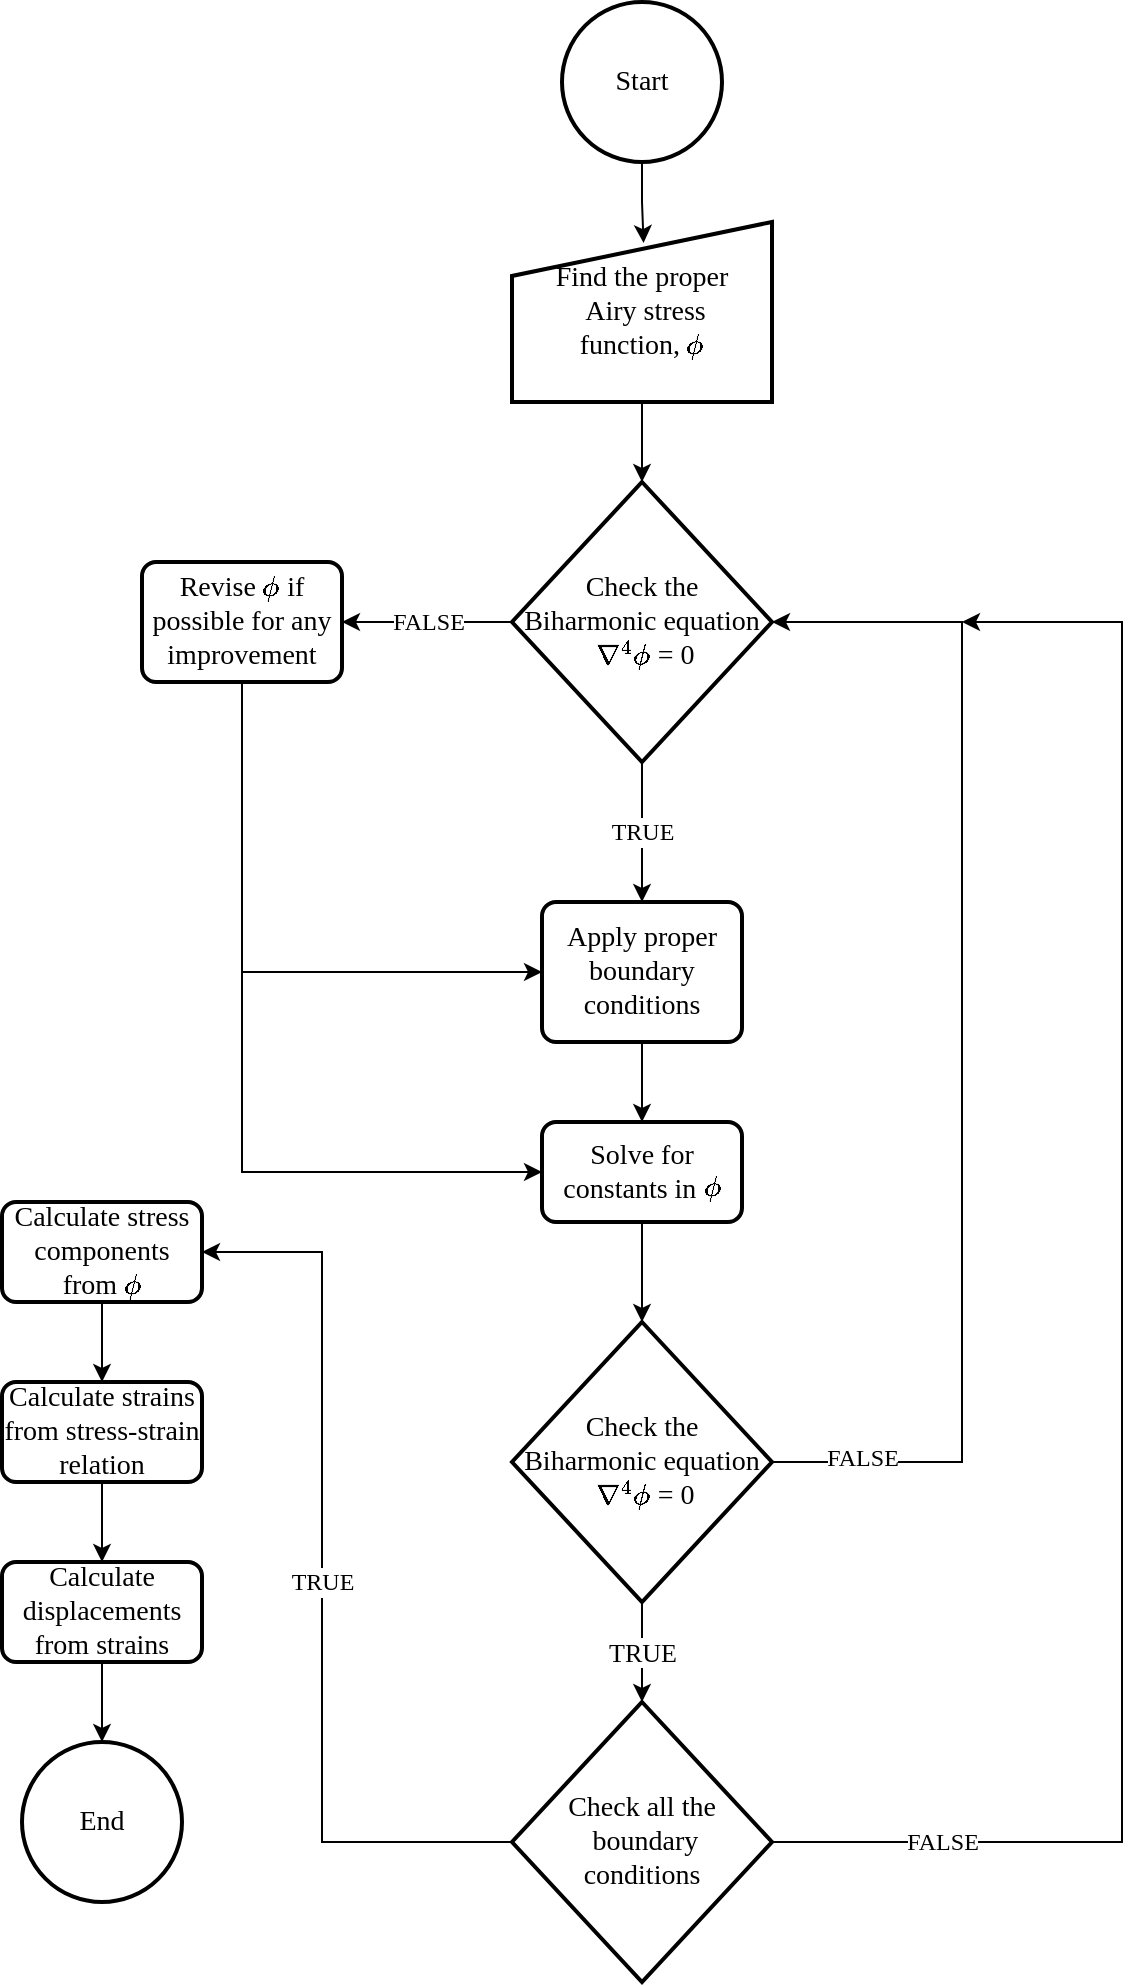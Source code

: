 <mxfile version="14.6.13" type="device"><diagram id="kdk7FZ0s6TXugzJk38Pw" name="Page-1"><mxGraphModel dx="1086" dy="806" grid="1" gridSize="10" guides="1" tooltips="1" connect="1" arrows="1" fold="1" page="1" pageScale="1" pageWidth="850" pageHeight="1100" math="1" shadow="0"><root><mxCell id="0"/><mxCell id="1" parent="0"/><mxCell id="x24FZMS4LUIhzLN40j3R-32" style="edgeStyle=orthogonalEdgeStyle;rounded=0;orthogonalLoop=1;jettySize=auto;html=1;exitX=0.5;exitY=1;exitDx=0;exitDy=0;exitPerimeter=0;entryX=0.506;entryY=0.117;entryDx=0;entryDy=0;entryPerimeter=0;fontFamily=Times New Roman;fontSize=12;" parent="1" source="x24FZMS4LUIhzLN40j3R-1" target="x24FZMS4LUIhzLN40j3R-4" edge="1"><mxGeometry relative="1" as="geometry"/></mxCell><mxCell id="x24FZMS4LUIhzLN40j3R-1" value="Start" style="strokeWidth=2;html=1;shape=mxgraph.flowchart.start_2;whiteSpace=wrap;fontFamily=Times New Roman;fontSize=14;fillColor=none;" parent="1" vertex="1"><mxGeometry x="360" y="40" width="80" height="80" as="geometry"/></mxCell><mxCell id="x24FZMS4LUIhzLN40j3R-3" value="Check the &lt;br style=&quot;font-size: 14px;&quot;&gt;Biharmonic equation&lt;br style=&quot;font-size: 14px;&quot;&gt;&amp;nbsp;\(\nabla^4\phi\) = 0" style="strokeWidth=2;html=1;shape=mxgraph.flowchart.decision;whiteSpace=wrap;fontFamily=Times New Roman;fontSize=14;fillColor=none;" parent="1" vertex="1"><mxGeometry x="335" y="280" width="130" height="140" as="geometry"/></mxCell><mxCell id="x24FZMS4LUIhzLN40j3R-33" style="edgeStyle=orthogonalEdgeStyle;rounded=0;orthogonalLoop=1;jettySize=auto;html=1;entryX=0.5;entryY=0;entryDx=0;entryDy=0;entryPerimeter=0;fontFamily=Times New Roman;fontSize=12;" parent="1" source="x24FZMS4LUIhzLN40j3R-4" target="x24FZMS4LUIhzLN40j3R-3" edge="1"><mxGeometry relative="1" as="geometry"/></mxCell><mxCell id="x24FZMS4LUIhzLN40j3R-4" value="&lt;span style=&quot;font-size: 14px;&quot;&gt;Find the proper&lt;/span&gt;&lt;br style=&quot;font-size: 14px;&quot;&gt;&lt;span style=&quot;font-size: 14px;&quot;&gt;&amp;nbsp;Airy stress&lt;/span&gt;&lt;br style=&quot;font-size: 14px;&quot;&gt;&lt;span style=&quot;font-size: 14px;&quot;&gt;function, \(\phi\)&lt;/span&gt;" style="html=1;strokeWidth=2;shape=manualInput;whiteSpace=wrap;rounded=1;size=27;arcSize=0;fontFamily=Times New Roman;fontSize=14;fillColor=none;" parent="1" vertex="1"><mxGeometry x="335" y="150" width="130" height="90" as="geometry"/></mxCell><mxCell id="x24FZMS4LUIhzLN40j3R-16" style="edgeStyle=orthogonalEdgeStyle;rounded=0;orthogonalLoop=1;jettySize=auto;html=1;exitX=0.5;exitY=1;exitDx=0;exitDy=0;entryX=0.5;entryY=0;entryDx=0;entryDy=0;fontFamily=Times New Roman;fontSize=12;" parent="1" source="x24FZMS4LUIhzLN40j3R-5" target="x24FZMS4LUIhzLN40j3R-9" edge="1"><mxGeometry relative="1" as="geometry"/></mxCell><mxCell id="x24FZMS4LUIhzLN40j3R-5" value="Apply proper boundary conditions" style="rounded=1;whiteSpace=wrap;html=1;absoluteArcSize=1;arcSize=14;strokeWidth=2;fontFamily=Times New Roman;fontSize=14;fillColor=none;" parent="1" vertex="1"><mxGeometry x="350" y="490" width="100" height="70" as="geometry"/></mxCell><mxCell id="x24FZMS4LUIhzLN40j3R-7" value="" style="endArrow=classic;html=1;fontFamily=Times New Roman;fontSize=12;entryX=0.5;entryY=0;entryDx=0;entryDy=0;" parent="1" target="x24FZMS4LUIhzLN40j3R-5" edge="1"><mxGeometry relative="1" as="geometry"><mxPoint x="400" y="420" as="sourcePoint"/><mxPoint x="500" y="420" as="targetPoint"/></mxGeometry></mxCell><mxCell id="x24FZMS4LUIhzLN40j3R-8" value="TRUE" style="edgeLabel;resizable=0;html=1;align=center;verticalAlign=middle;fontFamily=Times New Roman;fontSize=12;" parent="x24FZMS4LUIhzLN40j3R-7" connectable="0" vertex="1"><mxGeometry relative="1" as="geometry"/></mxCell><mxCell id="x24FZMS4LUIhzLN40j3R-19" style="edgeStyle=orthogonalEdgeStyle;rounded=0;orthogonalLoop=1;jettySize=auto;html=1;exitX=0.5;exitY=1;exitDx=0;exitDy=0;entryX=0.5;entryY=0;entryDx=0;entryDy=0;entryPerimeter=0;fontFamily=Times New Roman;fontSize=12;" parent="1" source="x24FZMS4LUIhzLN40j3R-9" target="x24FZMS4LUIhzLN40j3R-10" edge="1"><mxGeometry relative="1" as="geometry"/></mxCell><mxCell id="x24FZMS4LUIhzLN40j3R-9" value="Solve for constants in \(\phi\)" style="rounded=1;whiteSpace=wrap;html=1;absoluteArcSize=1;arcSize=14;strokeWidth=2;fontFamily=Times New Roman;fontSize=14;fillColor=none;" parent="1" vertex="1"><mxGeometry x="350" y="600" width="100" height="50" as="geometry"/></mxCell><mxCell id="x24FZMS4LUIhzLN40j3R-10" value="Check the &lt;br style=&quot;font-size: 14px;&quot;&gt;Biharmonic equation&lt;br style=&quot;font-size: 14px;&quot;&gt;&amp;nbsp;\(\nabla^4\phi\) = 0" style="strokeWidth=2;html=1;shape=mxgraph.flowchart.decision;whiteSpace=wrap;fontFamily=Times New Roman;fontSize=14;fillColor=none;" parent="1" vertex="1"><mxGeometry x="335" y="700" width="130" height="140" as="geometry"/></mxCell><mxCell id="x24FZMS4LUIhzLN40j3R-11" value="Check all the&lt;br style=&quot;font-size: 14px;&quot;&gt;&amp;nbsp;boundary &lt;br style=&quot;font-size: 14px;&quot;&gt;conditions" style="strokeWidth=2;html=1;shape=mxgraph.flowchart.decision;whiteSpace=wrap;fontFamily=Times New Roman;fontSize=14;fillColor=none;" parent="1" vertex="1"><mxGeometry x="335" y="890" width="130" height="140" as="geometry"/></mxCell><mxCell id="x24FZMS4LUIhzLN40j3R-38" style="edgeStyle=orthogonalEdgeStyle;rounded=0;orthogonalLoop=1;jettySize=auto;html=1;entryX=0.5;entryY=0;entryDx=0;entryDy=0;fontFamily=Times New Roman;fontSize=12;" parent="1" source="x24FZMS4LUIhzLN40j3R-12" target="x24FZMS4LUIhzLN40j3R-36" edge="1"><mxGeometry relative="1" as="geometry"/></mxCell><mxCell id="x24FZMS4LUIhzLN40j3R-12" value="Calculate stress components from \(\phi\)" style="rounded=1;whiteSpace=wrap;html=1;absoluteArcSize=1;arcSize=14;strokeWidth=2;fontFamily=Times New Roman;fontSize=14;fillColor=none;" parent="1" vertex="1"><mxGeometry x="80" y="640" width="100" height="50" as="geometry"/></mxCell><mxCell id="x24FZMS4LUIhzLN40j3R-14" style="edgeStyle=orthogonalEdgeStyle;rounded=0;orthogonalLoop=1;jettySize=auto;html=1;exitX=0.5;exitY=1;exitDx=0;exitDy=0;entryX=0;entryY=0.5;entryDx=0;entryDy=0;fontFamily=Times New Roman;fontSize=12;" parent="1" source="x24FZMS4LUIhzLN40j3R-13" target="x24FZMS4LUIhzLN40j3R-5" edge="1"><mxGeometry relative="1" as="geometry"/></mxCell><mxCell id="x24FZMS4LUIhzLN40j3R-15" style="edgeStyle=orthogonalEdgeStyle;rounded=0;orthogonalLoop=1;jettySize=auto;html=1;exitX=0.5;exitY=1;exitDx=0;exitDy=0;entryX=0;entryY=0.5;entryDx=0;entryDy=0;fontFamily=Times New Roman;fontSize=12;" parent="1" source="x24FZMS4LUIhzLN40j3R-13" target="x24FZMS4LUIhzLN40j3R-9" edge="1"><mxGeometry relative="1" as="geometry"/></mxCell><mxCell id="x24FZMS4LUIhzLN40j3R-13" value="Revise \(\phi\) if possible for any improvement" style="rounded=1;whiteSpace=wrap;html=1;absoluteArcSize=1;arcSize=14;strokeWidth=2;fontFamily=Times New Roman;fontSize=14;fillColor=none;" parent="1" vertex="1"><mxGeometry x="150" y="320" width="100" height="60" as="geometry"/></mxCell><mxCell id="x24FZMS4LUIhzLN40j3R-17" value="" style="endArrow=classic;html=1;fontFamily=Times New Roman;fontSize=12;exitX=0;exitY=0.5;exitDx=0;exitDy=0;exitPerimeter=0;entryX=1;entryY=0.5;entryDx=0;entryDy=0;" parent="1" source="x24FZMS4LUIhzLN40j3R-3" target="x24FZMS4LUIhzLN40j3R-13" edge="1"><mxGeometry relative="1" as="geometry"><mxPoint x="370" y="410" as="sourcePoint"/><mxPoint x="470" y="410" as="targetPoint"/></mxGeometry></mxCell><mxCell id="x24FZMS4LUIhzLN40j3R-18" value="FALSE" style="edgeLabel;resizable=0;html=1;align=center;verticalAlign=middle;fontFamily=Times New Roman;fontSize=12;" parent="x24FZMS4LUIhzLN40j3R-17" connectable="0" vertex="1"><mxGeometry relative="1" as="geometry"/></mxCell><mxCell id="x24FZMS4LUIhzLN40j3R-20" value="" style="endArrow=classic;html=1;fontFamily=Times New Roman;fontSize=12;exitX=0.5;exitY=1;exitDx=0;exitDy=0;exitPerimeter=0;entryX=0.5;entryY=0;entryDx=0;entryDy=0;entryPerimeter=0;" parent="1" source="x24FZMS4LUIhzLN40j3R-10" target="x24FZMS4LUIhzLN40j3R-11" edge="1"><mxGeometry relative="1" as="geometry"><mxPoint x="370" y="580" as="sourcePoint"/><mxPoint x="408" y="895" as="targetPoint"/></mxGeometry></mxCell><mxCell id="x24FZMS4LUIhzLN40j3R-21" value="TRUE" style="edgeLabel;resizable=0;html=1;align=center;verticalAlign=middle;fontFamily=Times New Roman;fontSize=13;" parent="x24FZMS4LUIhzLN40j3R-20" connectable="0" vertex="1"><mxGeometry relative="1" as="geometry"/></mxCell><mxCell id="x24FZMS4LUIhzLN40j3R-22" value="" style="endArrow=classic;html=1;fontFamily=Times New Roman;fontSize=12;entryX=1;entryY=0.5;entryDx=0;entryDy=0;entryPerimeter=0;rounded=0;" parent="1" target="x24FZMS4LUIhzLN40j3R-3" edge="1"><mxGeometry relative="1" as="geometry"><mxPoint x="465" y="770" as="sourcePoint"/><mxPoint x="470" y="660" as="targetPoint"/><Array as="points"><mxPoint x="560" y="770"/><mxPoint x="560" y="640"/><mxPoint x="560" y="350"/></Array></mxGeometry></mxCell><mxCell id="x24FZMS4LUIhzLN40j3R-23" value="FALSE" style="edgeLabel;resizable=0;html=1;align=center;verticalAlign=middle;fontFamily=Times New Roman;fontSize=12;" parent="x24FZMS4LUIhzLN40j3R-22" connectable="0" vertex="1"><mxGeometry relative="1" as="geometry"><mxPoint x="-50" y="207.5" as="offset"/></mxGeometry></mxCell><mxCell id="x24FZMS4LUIhzLN40j3R-27" value="" style="endArrow=classic;html=1;fontFamily=Times New Roman;fontSize=12;exitX=0;exitY=0.5;exitDx=0;exitDy=0;exitPerimeter=0;entryX=1;entryY=0.5;entryDx=0;entryDy=0;rounded=0;" parent="1" source="x24FZMS4LUIhzLN40j3R-11" target="x24FZMS4LUIhzLN40j3R-12" edge="1"><mxGeometry relative="1" as="geometry"><mxPoint x="370" y="1000" as="sourcePoint"/><mxPoint x="470" y="1000" as="targetPoint"/><Array as="points"><mxPoint x="240" y="960"/><mxPoint x="240" y="665"/></Array></mxGeometry></mxCell><mxCell id="x24FZMS4LUIhzLN40j3R-28" value="TRUE" style="edgeLabel;resizable=0;html=1;align=center;verticalAlign=middle;fontFamily=Times New Roman;fontSize=12;" parent="x24FZMS4LUIhzLN40j3R-27" connectable="0" vertex="1"><mxGeometry relative="1" as="geometry"/></mxCell><mxCell id="x24FZMS4LUIhzLN40j3R-30" value="" style="endArrow=classic;html=1;fontFamily=Times New Roman;fontSize=12;exitX=1;exitY=0.5;exitDx=0;exitDy=0;exitPerimeter=0;rounded=0;" parent="1" source="x24FZMS4LUIhzLN40j3R-11" edge="1"><mxGeometry relative="1" as="geometry"><mxPoint x="370" y="750" as="sourcePoint"/><mxPoint x="560" y="350" as="targetPoint"/><Array as="points"><mxPoint x="640" y="960"/><mxPoint x="640" y="740"/><mxPoint x="640" y="350"/></Array></mxGeometry></mxCell><mxCell id="x24FZMS4LUIhzLN40j3R-31" value="FALSE" style="edgeLabel;resizable=0;html=1;align=center;verticalAlign=middle;fontFamily=Times New Roman;fontSize=12;" parent="x24FZMS4LUIhzLN40j3R-30" connectable="0" vertex="1"><mxGeometry relative="1" as="geometry"><mxPoint x="-90" y="257.5" as="offset"/></mxGeometry></mxCell><mxCell id="x24FZMS4LUIhzLN40j3R-34" value="End" style="strokeWidth=2;html=1;shape=mxgraph.flowchart.start_2;whiteSpace=wrap;fontFamily=Times New Roman;fontSize=14;fillColor=none;" parent="1" vertex="1"><mxGeometry x="90" y="910" width="80" height="80" as="geometry"/></mxCell><mxCell id="x24FZMS4LUIhzLN40j3R-39" style="edgeStyle=orthogonalEdgeStyle;rounded=0;orthogonalLoop=1;jettySize=auto;html=1;entryX=0.5;entryY=0;entryDx=0;entryDy=0;fontFamily=Times New Roman;fontSize=12;" parent="1" source="x24FZMS4LUIhzLN40j3R-36" target="x24FZMS4LUIhzLN40j3R-37" edge="1"><mxGeometry relative="1" as="geometry"/></mxCell><mxCell id="x24FZMS4LUIhzLN40j3R-36" value="Calculate strains from stress-strain relation" style="rounded=1;whiteSpace=wrap;html=1;absoluteArcSize=1;arcSize=14;strokeWidth=2;fontFamily=Times New Roman;fontSize=14;fillColor=none;" parent="1" vertex="1"><mxGeometry x="80" y="730" width="100" height="50" as="geometry"/></mxCell><mxCell id="x24FZMS4LUIhzLN40j3R-40" style="edgeStyle=orthogonalEdgeStyle;rounded=0;orthogonalLoop=1;jettySize=auto;html=1;entryX=0.5;entryY=0;entryDx=0;entryDy=0;entryPerimeter=0;fontFamily=Times New Roman;fontSize=12;" parent="1" source="x24FZMS4LUIhzLN40j3R-37" target="x24FZMS4LUIhzLN40j3R-34" edge="1"><mxGeometry relative="1" as="geometry"/></mxCell><mxCell id="x24FZMS4LUIhzLN40j3R-37" value="Calculate displacements from strains" style="rounded=1;whiteSpace=wrap;html=1;absoluteArcSize=1;arcSize=14;strokeWidth=2;fontFamily=Times New Roman;fontSize=14;fillColor=none;" parent="1" vertex="1"><mxGeometry x="80" y="820" width="100" height="50" as="geometry"/></mxCell></root></mxGraphModel></diagram></mxfile>
